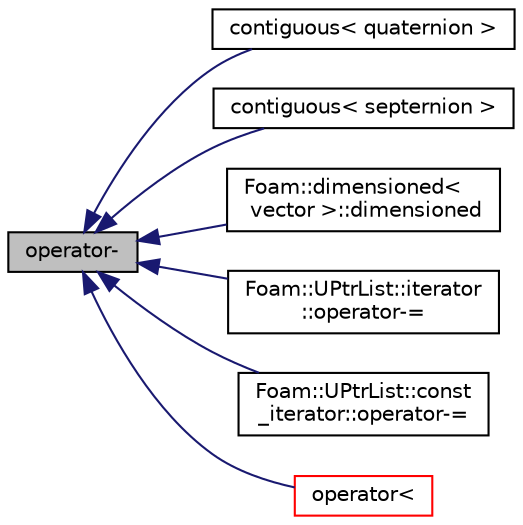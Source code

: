 digraph "operator-"
{
  bgcolor="transparent";
  edge [fontname="Helvetica",fontsize="10",labelfontname="Helvetica",labelfontsize="10"];
  node [fontname="Helvetica",fontsize="10",shape=record];
  rankdir="LR";
  Node7679 [label="operator-",height=0.2,width=0.4,color="black", fillcolor="grey75", style="filled", fontcolor="black"];
  Node7679 -> Node7680 [dir="back",color="midnightblue",fontsize="10",style="solid",fontname="Helvetica"];
  Node7680 [label="contiguous\< quaternion \>",height=0.2,width=0.4,color="black",URL="$a21851.html#a3eec73f3778b018e92f7190be4a6eb92",tooltip="Data associated with quaternion type are contiguous. "];
  Node7679 -> Node7681 [dir="back",color="midnightblue",fontsize="10",style="solid",fontname="Helvetica"];
  Node7681 [label="contiguous\< septernion \>",height=0.2,width=0.4,color="black",URL="$a21851.html#af4b73ee820f019d5f7359f07d1cf2d6b",tooltip="Data associated with septernion type are contiguous. "];
  Node7679 -> Node7682 [dir="back",color="midnightblue",fontsize="10",style="solid",fontname="Helvetica"];
  Node7682 [label="Foam::dimensioned\<\l vector \>::dimensioned",height=0.2,width=0.4,color="black",URL="$a27473.html#a97d65bea54a56a86a6ee89c657ffd9cf",tooltip="Construct given a value (creates dimensionless value). "];
  Node7679 -> Node7683 [dir="back",color="midnightblue",fontsize="10",style="solid",fontname="Helvetica"];
  Node7683 [label="Foam::UPtrList::iterator\l::operator-=",height=0.2,width=0.4,color="black",URL="$a27105.html#a2617c51324c7bfe084d79afcff52d06b"];
  Node7679 -> Node7684 [dir="back",color="midnightblue",fontsize="10",style="solid",fontname="Helvetica"];
  Node7684 [label="Foam::UPtrList::const\l_iterator::operator-=",height=0.2,width=0.4,color="black",URL="$a27109.html#a25dac954bd466e02322535a5f1d638a0"];
  Node7679 -> Node7685 [dir="back",color="midnightblue",fontsize="10",style="solid",fontname="Helvetica"];
  Node7685 [label="operator\<",height=0.2,width=0.4,color="red",URL="$a21851.html#ae81cbaf2bc00bbc41d056c7610d1ce50"];
}
